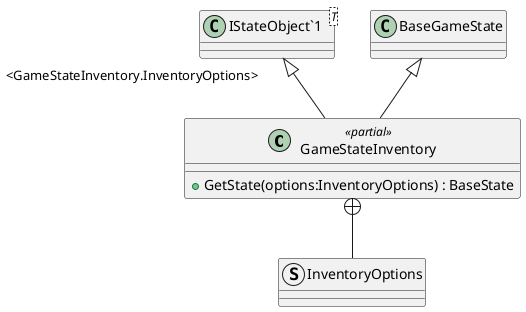 @startuml
class GameStateInventory <<partial>> {
    + GetState(options:InventoryOptions) : BaseState
}
class "IStateObject`1"<T> {
}
struct InventoryOptions {
}
BaseGameState <|-- GameStateInventory
"IStateObject`1" "<GameStateInventory.InventoryOptions>" <|-- GameStateInventory
GameStateInventory +-- InventoryOptions
@enduml
